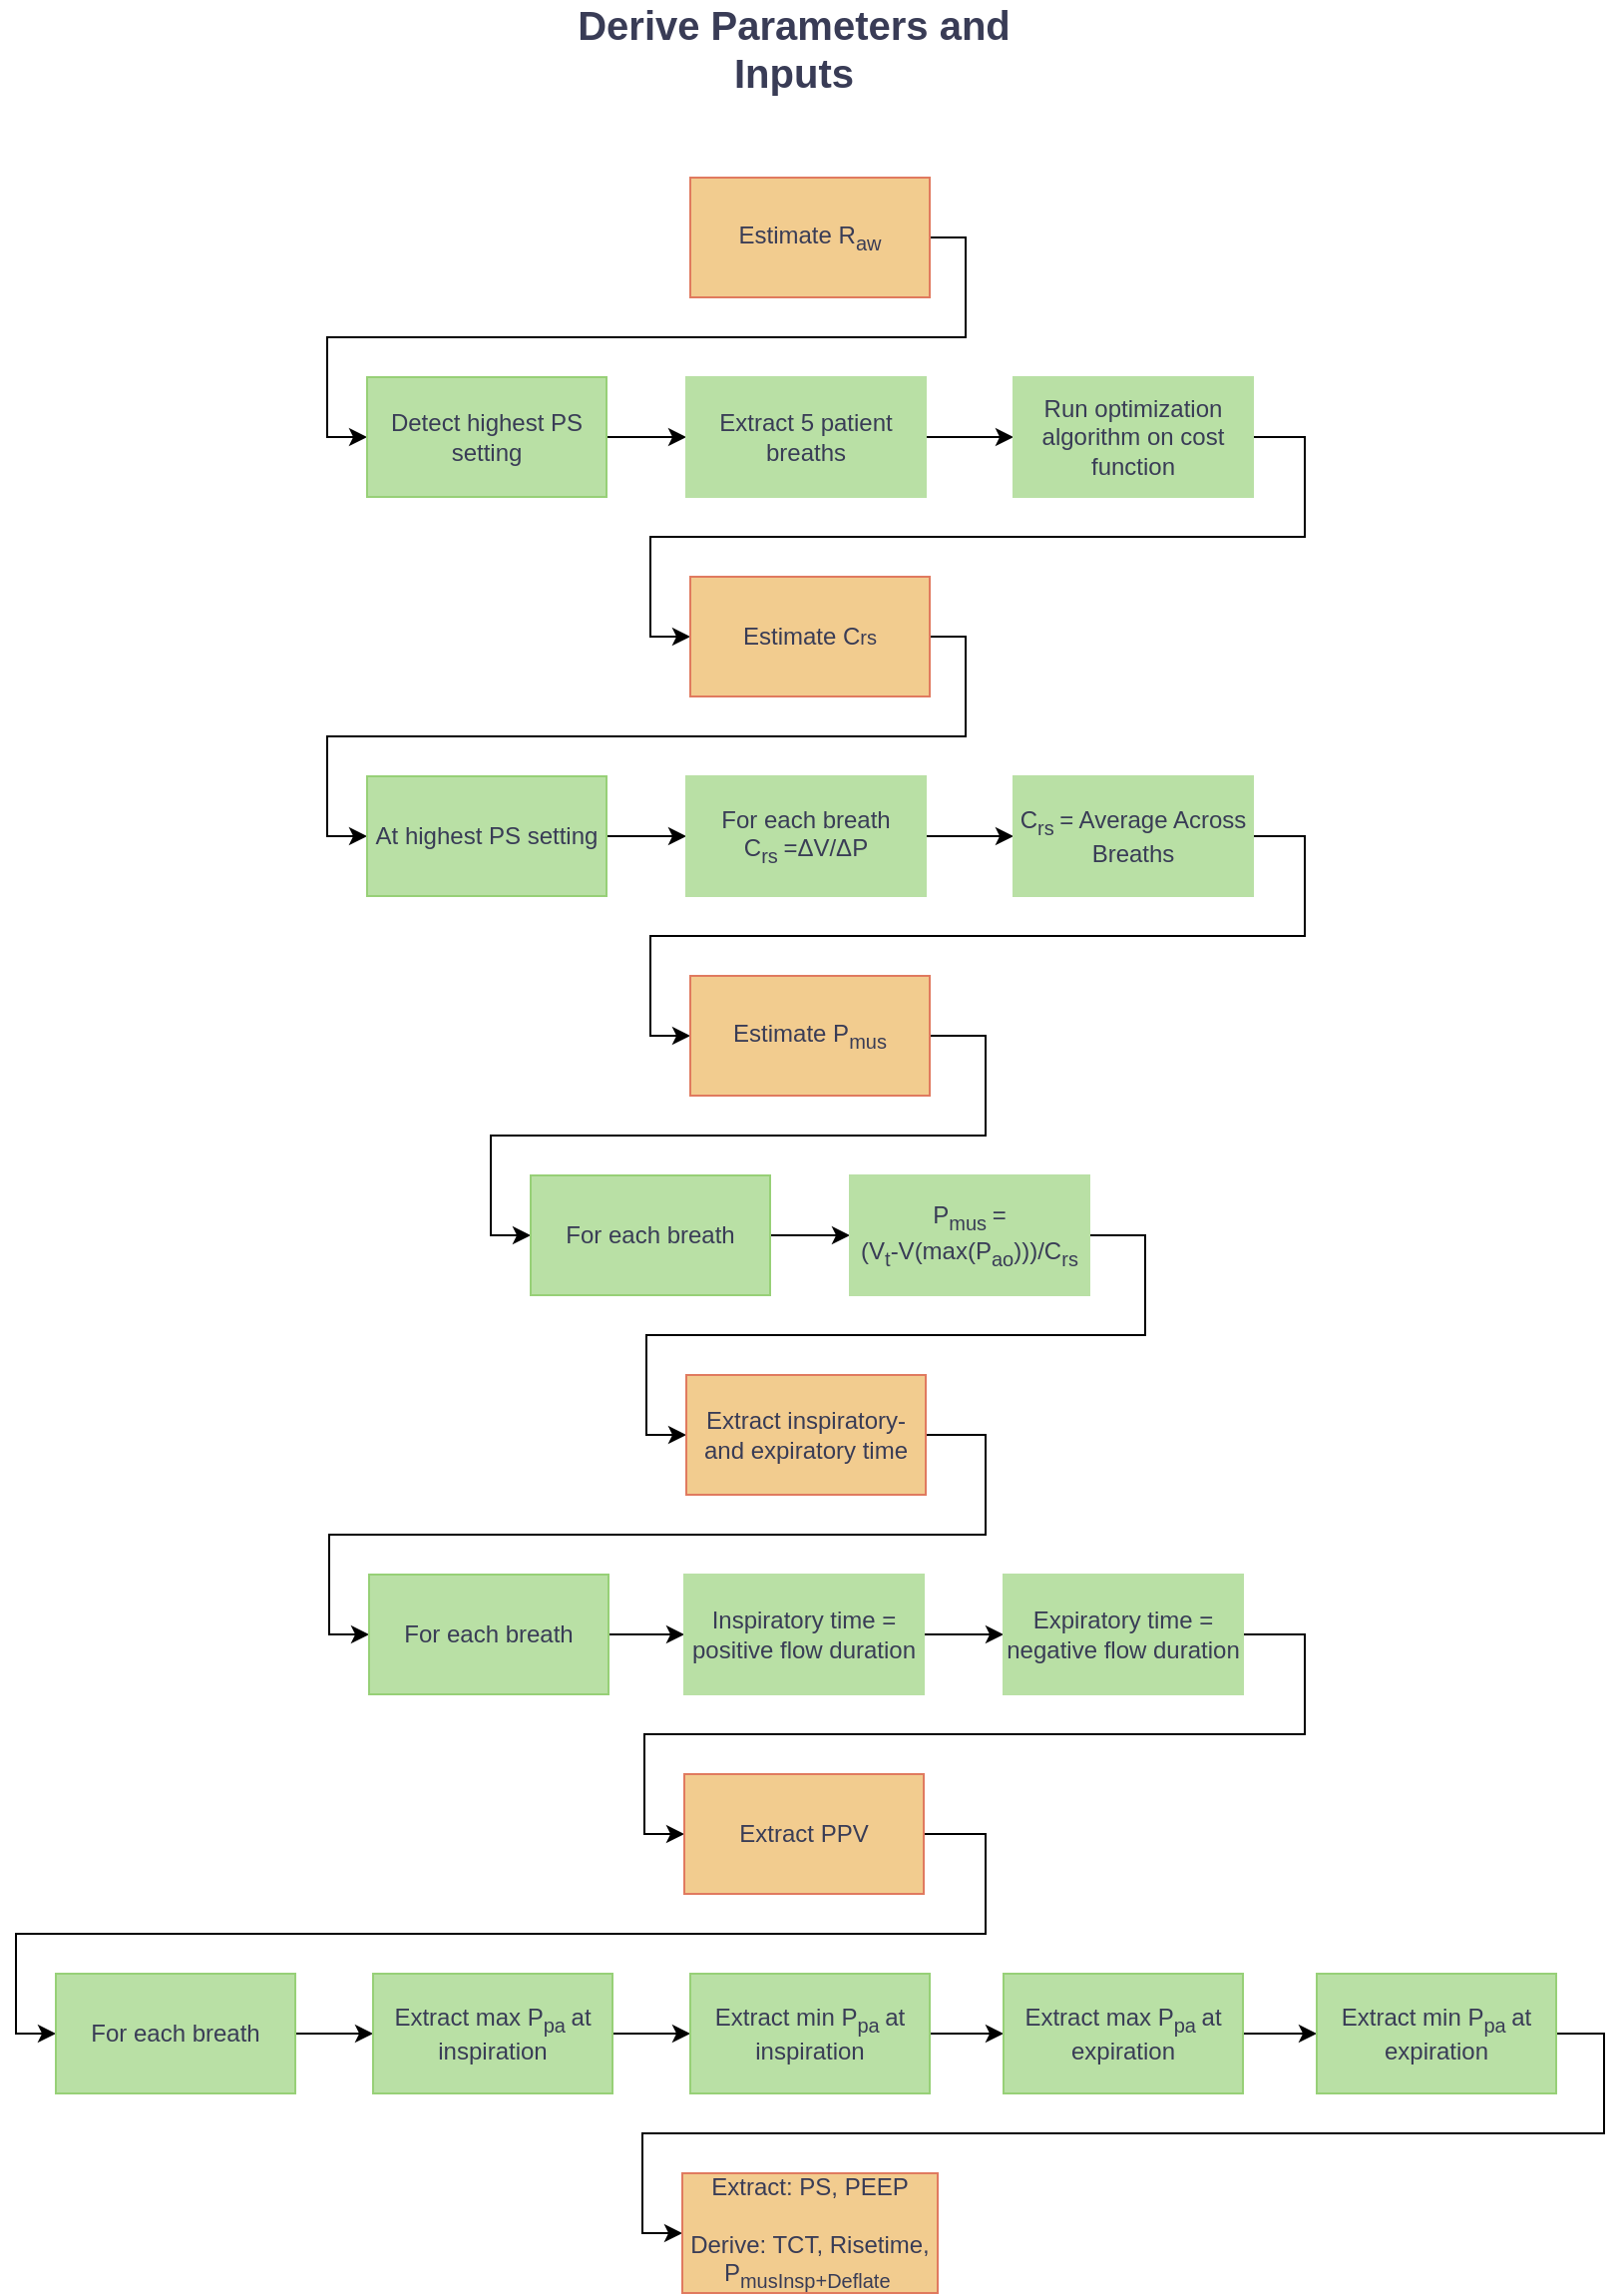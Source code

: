 <mxfile version="22.1.18" type="github">
  <diagram name="Page-1" id="dxkUu_h541sHtngTb_Nf">
    <mxGraphModel dx="1434" dy="738" grid="1" gridSize="10" guides="1" tooltips="1" connect="1" arrows="1" fold="1" page="1" pageScale="1" pageWidth="827" pageHeight="1169" math="0" shadow="0">
      <root>
        <mxCell id="0" />
        <mxCell id="1" parent="0" />
        <mxCell id="FZ5DHeCZTq1QPbefAQ_P-1" value="&lt;b&gt;Derive Parameters and Inputs&lt;/b&gt;" style="text;html=1;strokeColor=none;fillColor=none;align=center;verticalAlign=middle;whiteSpace=wrap;rounded=0;fontSize=20;labelBackgroundColor=none;fontColor=#393C56;" parent="1" vertex="1">
          <mxGeometry x="304" y="80" width="220" height="30" as="geometry" />
        </mxCell>
        <mxCell id="Y7V8t7TljaAREovISsIo-13" style="edgeStyle=orthogonalEdgeStyle;rounded=0;orthogonalLoop=1;jettySize=auto;html=1;entryX=0;entryY=0.5;entryDx=0;entryDy=0;" edge="1" parent="1" source="FZ5DHeCZTq1QPbefAQ_P-2" target="FZ5DHeCZTq1QPbefAQ_P-3">
          <mxGeometry relative="1" as="geometry">
            <Array as="points">
              <mxPoint x="500" y="190" />
              <mxPoint x="500" y="240" />
              <mxPoint x="180" y="240" />
              <mxPoint x="180" y="290" />
            </Array>
          </mxGeometry>
        </mxCell>
        <mxCell id="FZ5DHeCZTq1QPbefAQ_P-2" value="Estimate R&lt;sub&gt;aw&lt;/sub&gt;" style="rounded=0;whiteSpace=wrap;html=1;labelBackgroundColor=none;fillColor=#F2CC8F;strokeColor=#E07A5F;fontColor=#393C56;" parent="1" vertex="1">
          <mxGeometry x="362" y="160" width="120" height="60" as="geometry" />
        </mxCell>
        <mxCell id="Y7V8t7TljaAREovISsIo-14" style="edgeStyle=orthogonalEdgeStyle;rounded=0;orthogonalLoop=1;jettySize=auto;html=1;" edge="1" parent="1" source="FZ5DHeCZTq1QPbefAQ_P-3" target="FZ5DHeCZTq1QPbefAQ_P-4">
          <mxGeometry relative="1" as="geometry" />
        </mxCell>
        <mxCell id="FZ5DHeCZTq1QPbefAQ_P-3" value="Detect highest PS setting" style="rounded=0;whiteSpace=wrap;html=1;strokeColor=#97D077;fontColor=#393C56;fillColor=#B9E0A5;" parent="1" vertex="1">
          <mxGeometry x="200" y="260" width="120" height="60" as="geometry" />
        </mxCell>
        <mxCell id="Y7V8t7TljaAREovISsIo-15" style="edgeStyle=orthogonalEdgeStyle;rounded=0;orthogonalLoop=1;jettySize=auto;html=1;" edge="1" parent="1" source="FZ5DHeCZTq1QPbefAQ_P-4" target="FZ5DHeCZTq1QPbefAQ_P-5">
          <mxGeometry relative="1" as="geometry" />
        </mxCell>
        <mxCell id="FZ5DHeCZTq1QPbefAQ_P-4" value="Extract 5 patient breaths" style="rounded=0;whiteSpace=wrap;html=1;strokeColor=#B9E0A5;fontColor=#393C56;fillColor=#B9E0A5;" parent="1" vertex="1">
          <mxGeometry x="360" y="260" width="120" height="60" as="geometry" />
        </mxCell>
        <mxCell id="Y7V8t7TljaAREovISsIo-16" style="edgeStyle=orthogonalEdgeStyle;rounded=0;orthogonalLoop=1;jettySize=auto;html=1;entryX=0;entryY=0.5;entryDx=0;entryDy=0;" edge="1" parent="1" source="FZ5DHeCZTq1QPbefAQ_P-5" target="FZ5DHeCZTq1QPbefAQ_P-6">
          <mxGeometry relative="1" as="geometry">
            <Array as="points">
              <mxPoint x="670" y="290" />
              <mxPoint x="670" y="340" />
              <mxPoint x="342" y="340" />
              <mxPoint x="342" y="390" />
            </Array>
          </mxGeometry>
        </mxCell>
        <mxCell id="FZ5DHeCZTq1QPbefAQ_P-5" value="Run optimization algorithm on cost function" style="rounded=0;whiteSpace=wrap;html=1;strokeColor=#B9E0A5;fontColor=#393C56;fillColor=#B9E0A5;" parent="1" vertex="1">
          <mxGeometry x="524" y="260" width="120" height="60" as="geometry" />
        </mxCell>
        <mxCell id="Y7V8t7TljaAREovISsIo-17" style="edgeStyle=orthogonalEdgeStyle;rounded=0;orthogonalLoop=1;jettySize=auto;html=1;entryX=0;entryY=0.5;entryDx=0;entryDy=0;" edge="1" parent="1" source="FZ5DHeCZTq1QPbefAQ_P-6" target="FZ5DHeCZTq1QPbefAQ_P-7">
          <mxGeometry relative="1" as="geometry">
            <Array as="points">
              <mxPoint x="500" y="390" />
              <mxPoint x="500" y="440" />
              <mxPoint x="180" y="440" />
              <mxPoint x="180" y="490" />
            </Array>
          </mxGeometry>
        </mxCell>
        <mxCell id="FZ5DHeCZTq1QPbefAQ_P-6" value="Estimate C&lt;span style=&quot;font-size: 10px;&quot;&gt;rs&lt;/span&gt;" style="rounded=0;whiteSpace=wrap;html=1;labelBackgroundColor=none;fillColor=#F2CC8F;strokeColor=#E07A5F;fontColor=#393C56;" parent="1" vertex="1">
          <mxGeometry x="362" y="360" width="120" height="60" as="geometry" />
        </mxCell>
        <mxCell id="Y7V8t7TljaAREovISsIo-18" style="edgeStyle=orthogonalEdgeStyle;rounded=0;orthogonalLoop=1;jettySize=auto;html=1;" edge="1" parent="1" source="FZ5DHeCZTq1QPbefAQ_P-7" target="FZ5DHeCZTq1QPbefAQ_P-8">
          <mxGeometry relative="1" as="geometry" />
        </mxCell>
        <mxCell id="FZ5DHeCZTq1QPbefAQ_P-7" value="At highest PS setting" style="rounded=0;whiteSpace=wrap;html=1;strokeColor=#97D077;fontColor=#393C56;fillColor=#B9E0A5;" parent="1" vertex="1">
          <mxGeometry x="200" y="460" width="120" height="60" as="geometry" />
        </mxCell>
        <mxCell id="Y7V8t7TljaAREovISsIo-19" style="edgeStyle=orthogonalEdgeStyle;rounded=0;orthogonalLoop=1;jettySize=auto;html=1;entryX=0;entryY=0.5;entryDx=0;entryDy=0;" edge="1" parent="1" source="FZ5DHeCZTq1QPbefAQ_P-8" target="FZ5DHeCZTq1QPbefAQ_P-9">
          <mxGeometry relative="1" as="geometry" />
        </mxCell>
        <mxCell id="FZ5DHeCZTq1QPbefAQ_P-8" value="For each breath&lt;br&gt;C&lt;sub style=&quot;border-color: var(--border-color);&quot;&gt;rs&amp;nbsp;&lt;/sub&gt;=ΔV/ΔP" style="rounded=0;whiteSpace=wrap;html=1;strokeColor=#B9E0A5;fontColor=#393C56;fillColor=#B9E0A5;" parent="1" vertex="1">
          <mxGeometry x="360" y="460" width="120" height="60" as="geometry" />
        </mxCell>
        <mxCell id="Y7V8t7TljaAREovISsIo-20" style="edgeStyle=orthogonalEdgeStyle;rounded=0;orthogonalLoop=1;jettySize=auto;html=1;entryX=0;entryY=0.5;entryDx=0;entryDy=0;" edge="1" parent="1" source="FZ5DHeCZTq1QPbefAQ_P-9" target="FZ5DHeCZTq1QPbefAQ_P-10">
          <mxGeometry relative="1" as="geometry">
            <Array as="points">
              <mxPoint x="670" y="490" />
              <mxPoint x="670" y="540" />
              <mxPoint x="342" y="540" />
              <mxPoint x="342" y="590" />
            </Array>
          </mxGeometry>
        </mxCell>
        <mxCell id="FZ5DHeCZTq1QPbefAQ_P-9" value="C&lt;sub&gt;rs &lt;/sub&gt;= Average Across Breaths" style="rounded=0;whiteSpace=wrap;html=1;strokeColor=#B9E0A5;fontColor=#393C56;fillColor=#B9E0A5;" parent="1" vertex="1">
          <mxGeometry x="524" y="460" width="120" height="60" as="geometry" />
        </mxCell>
        <mxCell id="Y7V8t7TljaAREovISsIo-22" style="edgeStyle=orthogonalEdgeStyle;rounded=0;orthogonalLoop=1;jettySize=auto;html=1;entryX=0;entryY=0.5;entryDx=0;entryDy=0;" edge="1" parent="1" source="FZ5DHeCZTq1QPbefAQ_P-10" target="FZ5DHeCZTq1QPbefAQ_P-11">
          <mxGeometry relative="1" as="geometry">
            <Array as="points">
              <mxPoint x="510" y="590" />
              <mxPoint x="510" y="640" />
              <mxPoint x="262" y="640" />
              <mxPoint x="262" y="690" />
            </Array>
          </mxGeometry>
        </mxCell>
        <mxCell id="FZ5DHeCZTq1QPbefAQ_P-10" value="Estimate P&lt;sub&gt;mus&lt;/sub&gt;" style="rounded=0;whiteSpace=wrap;html=1;labelBackgroundColor=none;fillColor=#F2CC8F;strokeColor=#E07A5F;fontColor=#393C56;" parent="1" vertex="1">
          <mxGeometry x="362" y="560" width="120" height="60" as="geometry" />
        </mxCell>
        <mxCell id="Y7V8t7TljaAREovISsIo-23" style="edgeStyle=orthogonalEdgeStyle;rounded=0;orthogonalLoop=1;jettySize=auto;html=1;" edge="1" parent="1" source="FZ5DHeCZTq1QPbefAQ_P-11" target="FZ5DHeCZTq1QPbefAQ_P-12">
          <mxGeometry relative="1" as="geometry" />
        </mxCell>
        <mxCell id="FZ5DHeCZTq1QPbefAQ_P-11" value="For each breath" style="rounded=0;whiteSpace=wrap;html=1;strokeColor=#97D077;fontColor=#393C56;fillColor=#B9E0A5;" parent="1" vertex="1">
          <mxGeometry x="282" y="660" width="120" height="60" as="geometry" />
        </mxCell>
        <mxCell id="Y7V8t7TljaAREovISsIo-24" style="edgeStyle=orthogonalEdgeStyle;rounded=0;orthogonalLoop=1;jettySize=auto;html=1;entryX=0;entryY=0.5;entryDx=0;entryDy=0;" edge="1" parent="1" source="FZ5DHeCZTq1QPbefAQ_P-12" target="FZ5DHeCZTq1QPbefAQ_P-14">
          <mxGeometry relative="1" as="geometry">
            <Array as="points">
              <mxPoint x="590" y="690" />
              <mxPoint x="590" y="740" />
              <mxPoint x="340" y="740" />
              <mxPoint x="340" y="790" />
            </Array>
          </mxGeometry>
        </mxCell>
        <mxCell id="FZ5DHeCZTq1QPbefAQ_P-12" value="P&lt;sub&gt;mus &lt;/sub&gt;= &lt;br&gt;(V&lt;sub&gt;t&lt;/sub&gt;-V(max(P&lt;sub&gt;ao&lt;/sub&gt;)))/C&lt;sub&gt;rs&lt;/sub&gt;" style="rounded=0;whiteSpace=wrap;html=1;strokeColor=#B9E0A5;fontColor=#393C56;fillColor=#B9E0A5;" parent="1" vertex="1">
          <mxGeometry x="442" y="660" width="120" height="60" as="geometry" />
        </mxCell>
        <mxCell id="Y7V8t7TljaAREovISsIo-25" style="edgeStyle=orthogonalEdgeStyle;rounded=0;orthogonalLoop=1;jettySize=auto;html=1;entryX=0;entryY=0.5;entryDx=0;entryDy=0;" edge="1" parent="1" source="FZ5DHeCZTq1QPbefAQ_P-14" target="FZ5DHeCZTq1QPbefAQ_P-15">
          <mxGeometry relative="1" as="geometry">
            <Array as="points">
              <mxPoint x="510" y="790" />
              <mxPoint x="510" y="840" />
              <mxPoint x="181" y="840" />
              <mxPoint x="181" y="890" />
            </Array>
          </mxGeometry>
        </mxCell>
        <mxCell id="FZ5DHeCZTq1QPbefAQ_P-14" value="Extract inspiratory- and expiratory time" style="rounded=0;whiteSpace=wrap;html=1;labelBackgroundColor=none;fillColor=#F2CC8F;strokeColor=#E07A5F;fontColor=#393C56;" parent="1" vertex="1">
          <mxGeometry x="360" y="760" width="120" height="60" as="geometry" />
        </mxCell>
        <mxCell id="Y7V8t7TljaAREovISsIo-26" style="edgeStyle=orthogonalEdgeStyle;rounded=0;orthogonalLoop=1;jettySize=auto;html=1;entryX=0;entryY=0.5;entryDx=0;entryDy=0;" edge="1" parent="1" source="FZ5DHeCZTq1QPbefAQ_P-15" target="FZ5DHeCZTq1QPbefAQ_P-16">
          <mxGeometry relative="1" as="geometry" />
        </mxCell>
        <mxCell id="FZ5DHeCZTq1QPbefAQ_P-15" value="For each breath" style="rounded=0;whiteSpace=wrap;html=1;strokeColor=#97D077;fontColor=#393C56;fillColor=#B9E0A5;" parent="1" vertex="1">
          <mxGeometry x="201" y="860" width="120" height="60" as="geometry" />
        </mxCell>
        <mxCell id="Y7V8t7TljaAREovISsIo-27" style="edgeStyle=orthogonalEdgeStyle;rounded=0;orthogonalLoop=1;jettySize=auto;html=1;" edge="1" parent="1" source="FZ5DHeCZTq1QPbefAQ_P-16" target="FZ5DHeCZTq1QPbefAQ_P-17">
          <mxGeometry relative="1" as="geometry" />
        </mxCell>
        <mxCell id="FZ5DHeCZTq1QPbefAQ_P-16" value="Inspiratory time = positive flow duration" style="rounded=0;whiteSpace=wrap;html=1;strokeColor=#B9E0A5;fontColor=#393C56;fillColor=#B9E0A5;" parent="1" vertex="1">
          <mxGeometry x="359" y="860" width="120" height="60" as="geometry" />
        </mxCell>
        <mxCell id="Y7V8t7TljaAREovISsIo-28" style="edgeStyle=orthogonalEdgeStyle;rounded=0;orthogonalLoop=1;jettySize=auto;html=1;entryX=0;entryY=0.5;entryDx=0;entryDy=0;" edge="1" parent="1" source="FZ5DHeCZTq1QPbefAQ_P-17" target="FZ5DHeCZTq1QPbefAQ_P-18">
          <mxGeometry relative="1" as="geometry">
            <Array as="points">
              <mxPoint x="670" y="890" />
              <mxPoint x="670" y="940" />
              <mxPoint x="339" y="940" />
              <mxPoint x="339" y="990" />
            </Array>
          </mxGeometry>
        </mxCell>
        <mxCell id="FZ5DHeCZTq1QPbefAQ_P-17" value="Expiratory time = negative flow duration" style="rounded=0;whiteSpace=wrap;html=1;strokeColor=#B9E0A5;fontColor=#393C56;fillColor=#B9E0A5;" parent="1" vertex="1">
          <mxGeometry x="519" y="860" width="120" height="60" as="geometry" />
        </mxCell>
        <mxCell id="Y7V8t7TljaAREovISsIo-29" style="edgeStyle=orthogonalEdgeStyle;rounded=0;orthogonalLoop=1;jettySize=auto;html=1;entryX=0;entryY=0.5;entryDx=0;entryDy=0;" edge="1" parent="1" source="FZ5DHeCZTq1QPbefAQ_P-18" target="Y7V8t7TljaAREovISsIo-7">
          <mxGeometry relative="1" as="geometry">
            <Array as="points">
              <mxPoint x="510" y="990" />
              <mxPoint x="510" y="1040" />
              <mxPoint x="24" y="1040" />
              <mxPoint x="24" y="1090" />
            </Array>
          </mxGeometry>
        </mxCell>
        <mxCell id="FZ5DHeCZTq1QPbefAQ_P-18" value="Extract PPV" style="rounded=0;whiteSpace=wrap;html=1;labelBackgroundColor=none;fillColor=#F2CC8F;strokeColor=#E07A5F;fontColor=#393C56;" parent="1" vertex="1">
          <mxGeometry x="359" y="960" width="120" height="60" as="geometry" />
        </mxCell>
        <mxCell id="Y7V8t7TljaAREovISsIo-30" style="edgeStyle=orthogonalEdgeStyle;rounded=0;orthogonalLoop=1;jettySize=auto;html=1;" edge="1" parent="1" source="Y7V8t7TljaAREovISsIo-7" target="Y7V8t7TljaAREovISsIo-8">
          <mxGeometry relative="1" as="geometry" />
        </mxCell>
        <mxCell id="Y7V8t7TljaAREovISsIo-7" value="For each breath" style="rounded=0;whiteSpace=wrap;html=1;strokeColor=#97D077;fontColor=#393C56;fillColor=#B9E0A5;" vertex="1" parent="1">
          <mxGeometry x="44" y="1060" width="120" height="60" as="geometry" />
        </mxCell>
        <mxCell id="Y7V8t7TljaAREovISsIo-31" style="edgeStyle=orthogonalEdgeStyle;rounded=0;orthogonalLoop=1;jettySize=auto;html=1;" edge="1" parent="1" source="Y7V8t7TljaAREovISsIo-8" target="Y7V8t7TljaAREovISsIo-9">
          <mxGeometry relative="1" as="geometry" />
        </mxCell>
        <mxCell id="Y7V8t7TljaAREovISsIo-8" value="Extract max P&lt;sub&gt;pa &lt;/sub&gt;at inspiration" style="rounded=0;whiteSpace=wrap;html=1;strokeColor=#97D077;fontColor=#393C56;fillColor=#B9E0A5;" vertex="1" parent="1">
          <mxGeometry x="203" y="1060" width="120" height="60" as="geometry" />
        </mxCell>
        <mxCell id="Y7V8t7TljaAREovISsIo-32" style="edgeStyle=orthogonalEdgeStyle;rounded=0;orthogonalLoop=1;jettySize=auto;html=1;" edge="1" parent="1" source="Y7V8t7TljaAREovISsIo-9" target="Y7V8t7TljaAREovISsIo-10">
          <mxGeometry relative="1" as="geometry" />
        </mxCell>
        <mxCell id="Y7V8t7TljaAREovISsIo-9" value="Extract min P&lt;sub style=&quot;border-color: var(--border-color);&quot;&gt;pa&amp;nbsp;&lt;/sub&gt;at inspiration" style="rounded=0;whiteSpace=wrap;html=1;strokeColor=#97D077;fontColor=#393C56;fillColor=#B9E0A5;" vertex="1" parent="1">
          <mxGeometry x="362" y="1060" width="120" height="60" as="geometry" />
        </mxCell>
        <mxCell id="Y7V8t7TljaAREovISsIo-33" style="edgeStyle=orthogonalEdgeStyle;rounded=0;orthogonalLoop=1;jettySize=auto;html=1;entryX=0;entryY=0.5;entryDx=0;entryDy=0;" edge="1" parent="1" source="Y7V8t7TljaAREovISsIo-10" target="Y7V8t7TljaAREovISsIo-11">
          <mxGeometry relative="1" as="geometry" />
        </mxCell>
        <mxCell id="Y7V8t7TljaAREovISsIo-10" value="Extract max P&lt;sub style=&quot;border-color: var(--border-color);&quot;&gt;pa&amp;nbsp;&lt;/sub&gt;at expiration" style="rounded=0;whiteSpace=wrap;html=1;strokeColor=#97D077;fontColor=#393C56;fillColor=#B9E0A5;" vertex="1" parent="1">
          <mxGeometry x="519" y="1060" width="120" height="60" as="geometry" />
        </mxCell>
        <mxCell id="Y7V8t7TljaAREovISsIo-34" style="edgeStyle=orthogonalEdgeStyle;rounded=0;orthogonalLoop=1;jettySize=auto;html=1;entryX=0;entryY=0.5;entryDx=0;entryDy=0;" edge="1" parent="1" source="Y7V8t7TljaAREovISsIo-11" target="Y7V8t7TljaAREovISsIo-12">
          <mxGeometry relative="1" as="geometry">
            <Array as="points">
              <mxPoint x="820" y="1090" />
              <mxPoint x="820" y="1140" />
              <mxPoint x="338" y="1140" />
              <mxPoint x="338" y="1190" />
            </Array>
          </mxGeometry>
        </mxCell>
        <mxCell id="Y7V8t7TljaAREovISsIo-11" value="Extract min P&lt;sub style=&quot;border-color: var(--border-color);&quot;&gt;pa&amp;nbsp;&lt;/sub&gt;at expiration" style="rounded=0;whiteSpace=wrap;html=1;strokeColor=#97D077;fontColor=#393C56;fillColor=#B9E0A5;" vertex="1" parent="1">
          <mxGeometry x="676" y="1060" width="120" height="60" as="geometry" />
        </mxCell>
        <mxCell id="Y7V8t7TljaAREovISsIo-12" value="Extract: PS, PEEP&lt;br&gt;&lt;br&gt;Derive: TCT, Risetime, P&lt;sub&gt;musInsp+Deflate&amp;nbsp;&lt;/sub&gt;" style="rounded=0;whiteSpace=wrap;html=1;labelBackgroundColor=none;fillColor=#F2CC8F;strokeColor=#E07A5F;fontColor=#393C56;" vertex="1" parent="1">
          <mxGeometry x="358" y="1160" width="128" height="60" as="geometry" />
        </mxCell>
      </root>
    </mxGraphModel>
  </diagram>
</mxfile>
